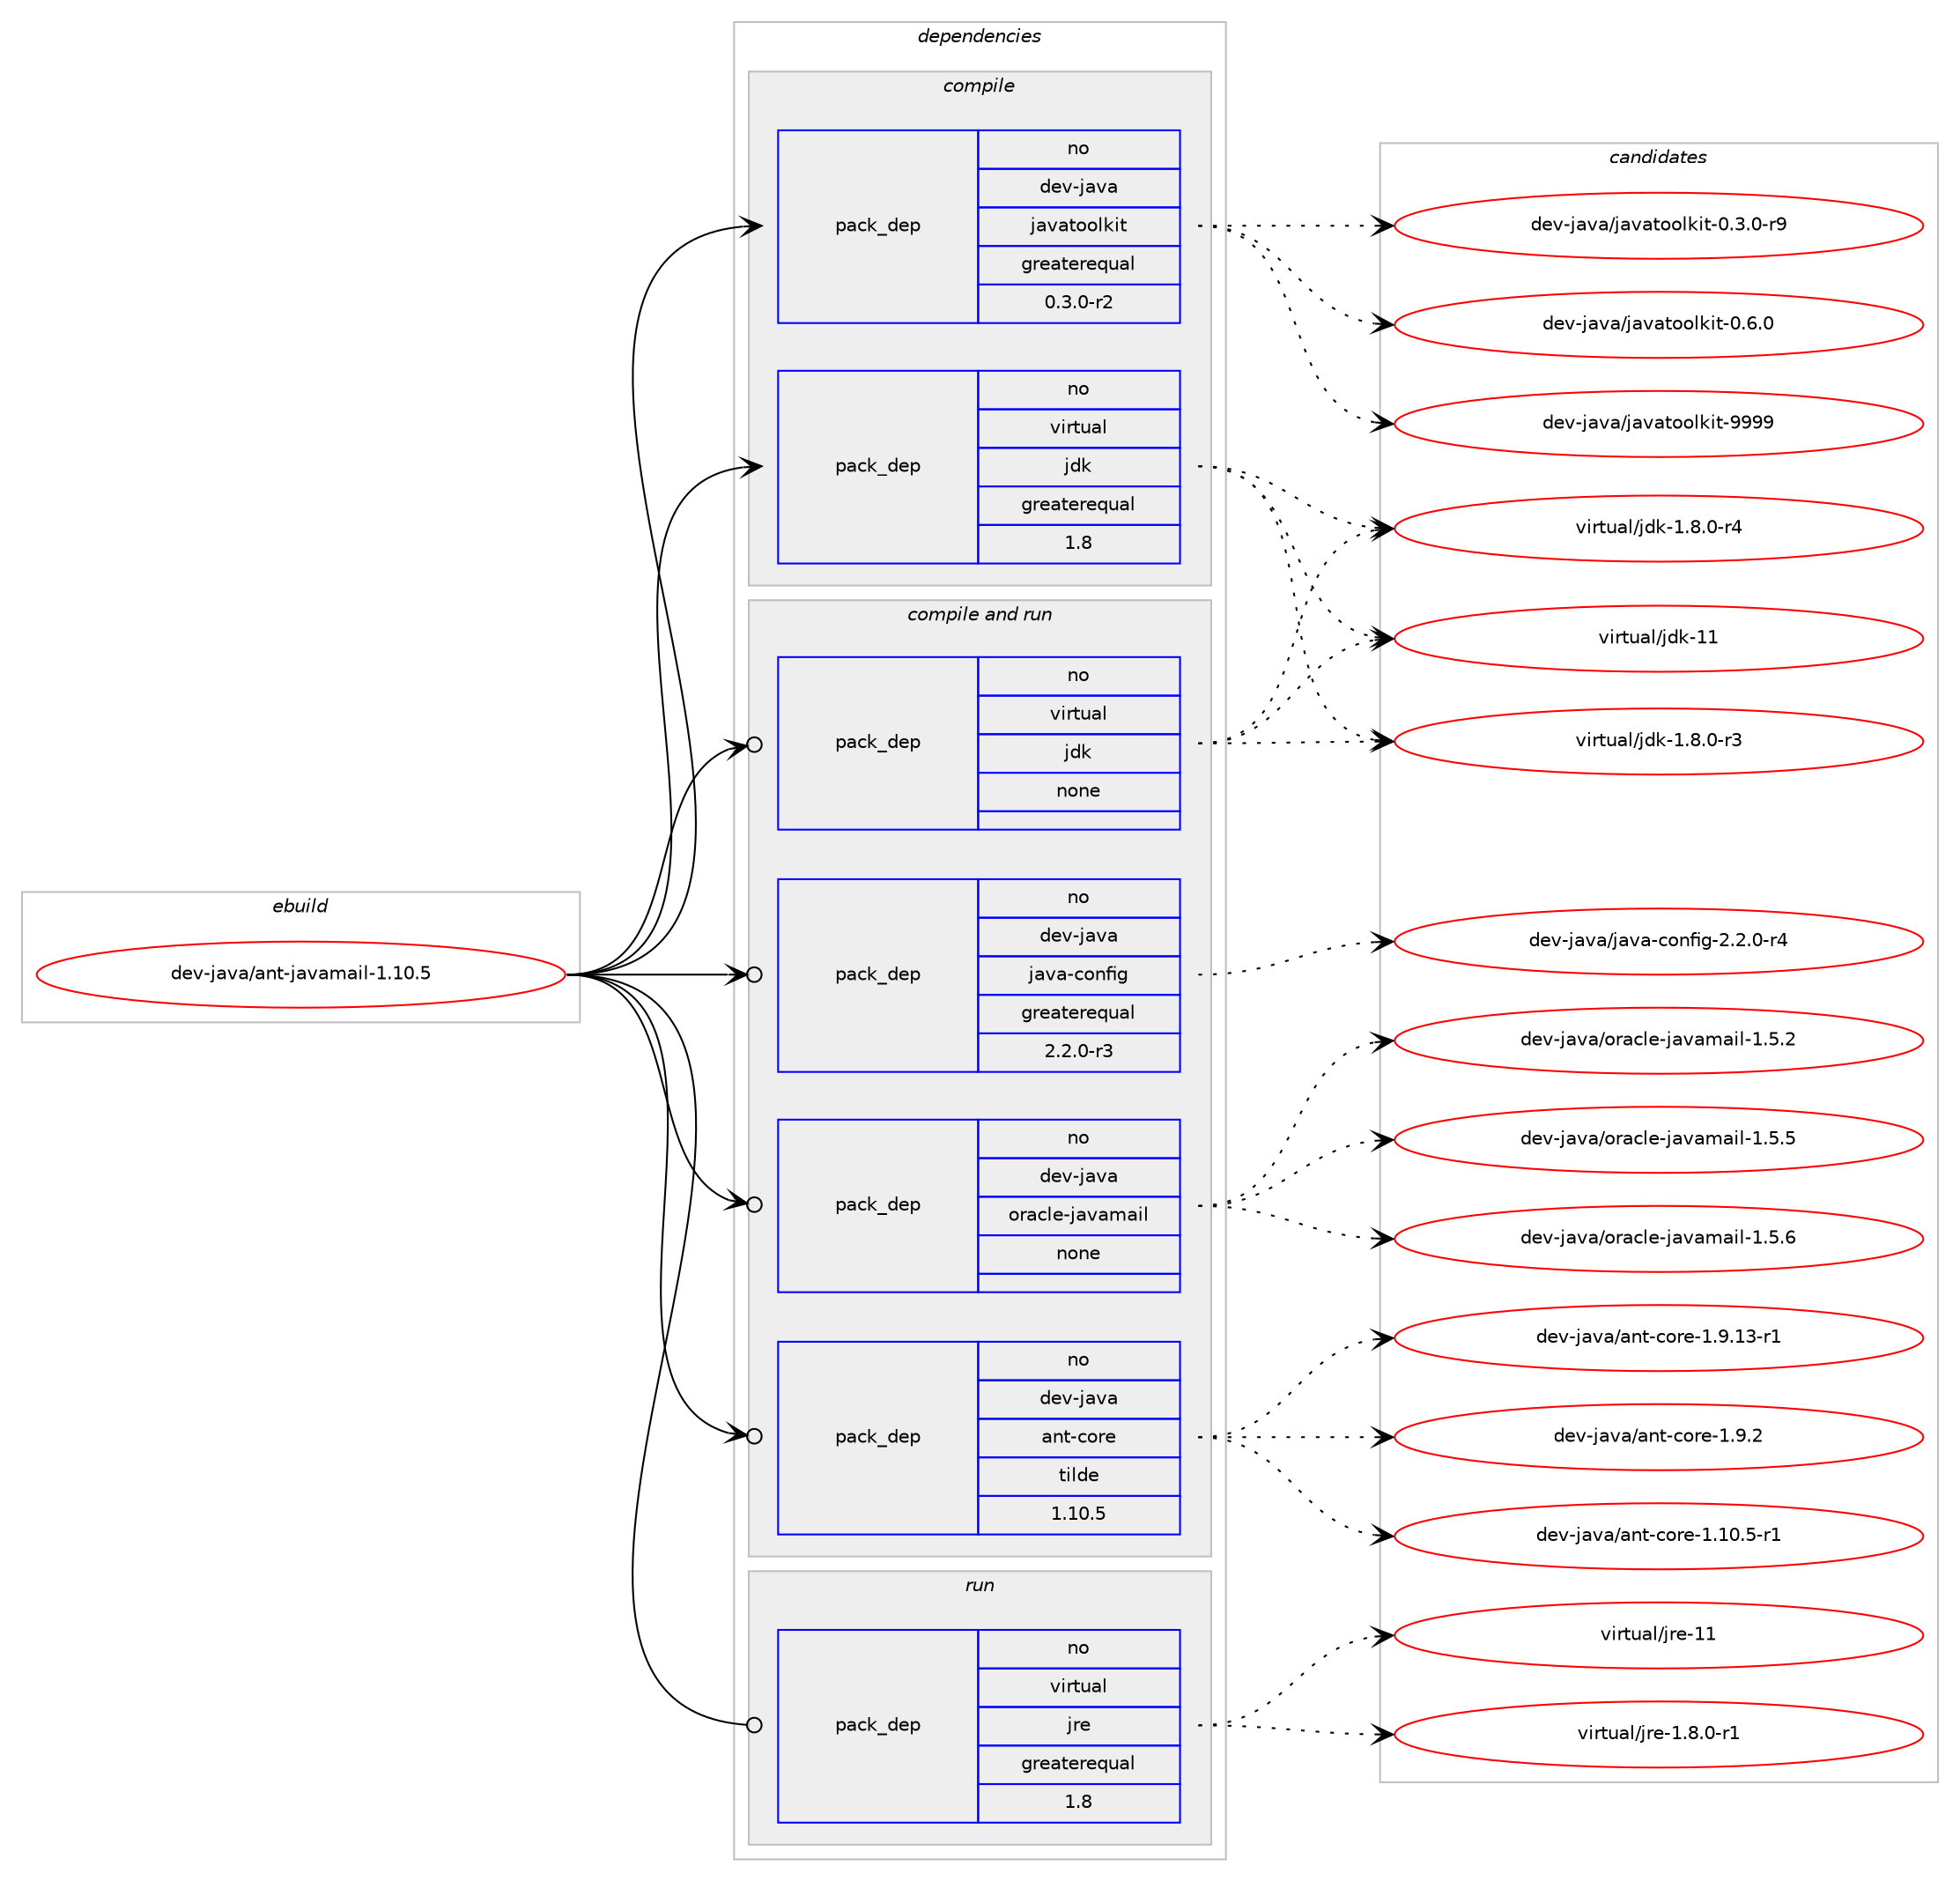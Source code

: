 digraph prolog {

# *************
# Graph options
# *************

newrank=true;
concentrate=true;
compound=true;
graph [rankdir=LR,fontname=Helvetica,fontsize=10,ranksep=1.5];#, ranksep=2.5, nodesep=0.2];
edge  [arrowhead=vee];
node  [fontname=Helvetica,fontsize=10];

# **********
# The ebuild
# **********

subgraph cluster_leftcol {
color=gray;
rank=same;
label=<<i>ebuild</i>>;
id [label="dev-java/ant-javamail-1.10.5", color=red, width=4, href="../dev-java/ant-javamail-1.10.5.svg"];
}

# ****************
# The dependencies
# ****************

subgraph cluster_midcol {
color=gray;
label=<<i>dependencies</i>>;
subgraph cluster_compile {
fillcolor="#eeeeee";
style=filled;
label=<<i>compile</i>>;
subgraph pack966049 {
dependency1350888 [label=<<TABLE BORDER="0" CELLBORDER="1" CELLSPACING="0" CELLPADDING="4" WIDTH="220"><TR><TD ROWSPAN="6" CELLPADDING="30">pack_dep</TD></TR><TR><TD WIDTH="110">no</TD></TR><TR><TD>dev-java</TD></TR><TR><TD>javatoolkit</TD></TR><TR><TD>greaterequal</TD></TR><TR><TD>0.3.0-r2</TD></TR></TABLE>>, shape=none, color=blue];
}
id:e -> dependency1350888:w [weight=20,style="solid",arrowhead="vee"];
subgraph pack966050 {
dependency1350889 [label=<<TABLE BORDER="0" CELLBORDER="1" CELLSPACING="0" CELLPADDING="4" WIDTH="220"><TR><TD ROWSPAN="6" CELLPADDING="30">pack_dep</TD></TR><TR><TD WIDTH="110">no</TD></TR><TR><TD>virtual</TD></TR><TR><TD>jdk</TD></TR><TR><TD>greaterequal</TD></TR><TR><TD>1.8</TD></TR></TABLE>>, shape=none, color=blue];
}
id:e -> dependency1350889:w [weight=20,style="solid",arrowhead="vee"];
}
subgraph cluster_compileandrun {
fillcolor="#eeeeee";
style=filled;
label=<<i>compile and run</i>>;
subgraph pack966051 {
dependency1350890 [label=<<TABLE BORDER="0" CELLBORDER="1" CELLSPACING="0" CELLPADDING="4" WIDTH="220"><TR><TD ROWSPAN="6" CELLPADDING="30">pack_dep</TD></TR><TR><TD WIDTH="110">no</TD></TR><TR><TD>dev-java</TD></TR><TR><TD>ant-core</TD></TR><TR><TD>tilde</TD></TR><TR><TD>1.10.5</TD></TR></TABLE>>, shape=none, color=blue];
}
id:e -> dependency1350890:w [weight=20,style="solid",arrowhead="odotvee"];
subgraph pack966052 {
dependency1350891 [label=<<TABLE BORDER="0" CELLBORDER="1" CELLSPACING="0" CELLPADDING="4" WIDTH="220"><TR><TD ROWSPAN="6" CELLPADDING="30">pack_dep</TD></TR><TR><TD WIDTH="110">no</TD></TR><TR><TD>dev-java</TD></TR><TR><TD>java-config</TD></TR><TR><TD>greaterequal</TD></TR><TR><TD>2.2.0-r3</TD></TR></TABLE>>, shape=none, color=blue];
}
id:e -> dependency1350891:w [weight=20,style="solid",arrowhead="odotvee"];
subgraph pack966053 {
dependency1350892 [label=<<TABLE BORDER="0" CELLBORDER="1" CELLSPACING="0" CELLPADDING="4" WIDTH="220"><TR><TD ROWSPAN="6" CELLPADDING="30">pack_dep</TD></TR><TR><TD WIDTH="110">no</TD></TR><TR><TD>dev-java</TD></TR><TR><TD>oracle-javamail</TD></TR><TR><TD>none</TD></TR><TR><TD></TD></TR></TABLE>>, shape=none, color=blue];
}
id:e -> dependency1350892:w [weight=20,style="solid",arrowhead="odotvee"];
subgraph pack966054 {
dependency1350893 [label=<<TABLE BORDER="0" CELLBORDER="1" CELLSPACING="0" CELLPADDING="4" WIDTH="220"><TR><TD ROWSPAN="6" CELLPADDING="30">pack_dep</TD></TR><TR><TD WIDTH="110">no</TD></TR><TR><TD>virtual</TD></TR><TR><TD>jdk</TD></TR><TR><TD>none</TD></TR><TR><TD></TD></TR></TABLE>>, shape=none, color=blue];
}
id:e -> dependency1350893:w [weight=20,style="solid",arrowhead="odotvee"];
}
subgraph cluster_run {
fillcolor="#eeeeee";
style=filled;
label=<<i>run</i>>;
subgraph pack966055 {
dependency1350894 [label=<<TABLE BORDER="0" CELLBORDER="1" CELLSPACING="0" CELLPADDING="4" WIDTH="220"><TR><TD ROWSPAN="6" CELLPADDING="30">pack_dep</TD></TR><TR><TD WIDTH="110">no</TD></TR><TR><TD>virtual</TD></TR><TR><TD>jre</TD></TR><TR><TD>greaterequal</TD></TR><TR><TD>1.8</TD></TR></TABLE>>, shape=none, color=blue];
}
id:e -> dependency1350894:w [weight=20,style="solid",arrowhead="odot"];
}
}

# **************
# The candidates
# **************

subgraph cluster_choices {
rank=same;
color=gray;
label=<<i>candidates</i>>;

subgraph choice966049 {
color=black;
nodesep=1;
choice1001011184510697118974710697118971161111111081071051164548465146484511457 [label="dev-java/javatoolkit-0.3.0-r9", color=red, width=4,href="../dev-java/javatoolkit-0.3.0-r9.svg"];
choice100101118451069711897471069711897116111111108107105116454846544648 [label="dev-java/javatoolkit-0.6.0", color=red, width=4,href="../dev-java/javatoolkit-0.6.0.svg"];
choice1001011184510697118974710697118971161111111081071051164557575757 [label="dev-java/javatoolkit-9999", color=red, width=4,href="../dev-java/javatoolkit-9999.svg"];
dependency1350888:e -> choice1001011184510697118974710697118971161111111081071051164548465146484511457:w [style=dotted,weight="100"];
dependency1350888:e -> choice100101118451069711897471069711897116111111108107105116454846544648:w [style=dotted,weight="100"];
dependency1350888:e -> choice1001011184510697118974710697118971161111111081071051164557575757:w [style=dotted,weight="100"];
}
subgraph choice966050 {
color=black;
nodesep=1;
choice11810511411611797108471061001074549465646484511451 [label="virtual/jdk-1.8.0-r3", color=red, width=4,href="../virtual/jdk-1.8.0-r3.svg"];
choice11810511411611797108471061001074549465646484511452 [label="virtual/jdk-1.8.0-r4", color=red, width=4,href="../virtual/jdk-1.8.0-r4.svg"];
choice1181051141161179710847106100107454949 [label="virtual/jdk-11", color=red, width=4,href="../virtual/jdk-11.svg"];
dependency1350889:e -> choice11810511411611797108471061001074549465646484511451:w [style=dotted,weight="100"];
dependency1350889:e -> choice11810511411611797108471061001074549465646484511452:w [style=dotted,weight="100"];
dependency1350889:e -> choice1181051141161179710847106100107454949:w [style=dotted,weight="100"];
}
subgraph choice966051 {
color=black;
nodesep=1;
choice10010111845106971189747971101164599111114101454946494846534511449 [label="dev-java/ant-core-1.10.5-r1", color=red, width=4,href="../dev-java/ant-core-1.10.5-r1.svg"];
choice10010111845106971189747971101164599111114101454946574649514511449 [label="dev-java/ant-core-1.9.13-r1", color=red, width=4,href="../dev-java/ant-core-1.9.13-r1.svg"];
choice10010111845106971189747971101164599111114101454946574650 [label="dev-java/ant-core-1.9.2", color=red, width=4,href="../dev-java/ant-core-1.9.2.svg"];
dependency1350890:e -> choice10010111845106971189747971101164599111114101454946494846534511449:w [style=dotted,weight="100"];
dependency1350890:e -> choice10010111845106971189747971101164599111114101454946574649514511449:w [style=dotted,weight="100"];
dependency1350890:e -> choice10010111845106971189747971101164599111114101454946574650:w [style=dotted,weight="100"];
}
subgraph choice966052 {
color=black;
nodesep=1;
choice10010111845106971189747106971189745991111101021051034550465046484511452 [label="dev-java/java-config-2.2.0-r4", color=red, width=4,href="../dev-java/java-config-2.2.0-r4.svg"];
dependency1350891:e -> choice10010111845106971189747106971189745991111101021051034550465046484511452:w [style=dotted,weight="100"];
}
subgraph choice966053 {
color=black;
nodesep=1;
choice10010111845106971189747111114979910810145106971189710997105108454946534650 [label="dev-java/oracle-javamail-1.5.2", color=red, width=4,href="../dev-java/oracle-javamail-1.5.2.svg"];
choice10010111845106971189747111114979910810145106971189710997105108454946534653 [label="dev-java/oracle-javamail-1.5.5", color=red, width=4,href="../dev-java/oracle-javamail-1.5.5.svg"];
choice10010111845106971189747111114979910810145106971189710997105108454946534654 [label="dev-java/oracle-javamail-1.5.6", color=red, width=4,href="../dev-java/oracle-javamail-1.5.6.svg"];
dependency1350892:e -> choice10010111845106971189747111114979910810145106971189710997105108454946534650:w [style=dotted,weight="100"];
dependency1350892:e -> choice10010111845106971189747111114979910810145106971189710997105108454946534653:w [style=dotted,weight="100"];
dependency1350892:e -> choice10010111845106971189747111114979910810145106971189710997105108454946534654:w [style=dotted,weight="100"];
}
subgraph choice966054 {
color=black;
nodesep=1;
choice11810511411611797108471061001074549465646484511451 [label="virtual/jdk-1.8.0-r3", color=red, width=4,href="../virtual/jdk-1.8.0-r3.svg"];
choice11810511411611797108471061001074549465646484511452 [label="virtual/jdk-1.8.0-r4", color=red, width=4,href="../virtual/jdk-1.8.0-r4.svg"];
choice1181051141161179710847106100107454949 [label="virtual/jdk-11", color=red, width=4,href="../virtual/jdk-11.svg"];
dependency1350893:e -> choice11810511411611797108471061001074549465646484511451:w [style=dotted,weight="100"];
dependency1350893:e -> choice11810511411611797108471061001074549465646484511452:w [style=dotted,weight="100"];
dependency1350893:e -> choice1181051141161179710847106100107454949:w [style=dotted,weight="100"];
}
subgraph choice966055 {
color=black;
nodesep=1;
choice11810511411611797108471061141014549465646484511449 [label="virtual/jre-1.8.0-r1", color=red, width=4,href="../virtual/jre-1.8.0-r1.svg"];
choice1181051141161179710847106114101454949 [label="virtual/jre-11", color=red, width=4,href="../virtual/jre-11.svg"];
dependency1350894:e -> choice11810511411611797108471061141014549465646484511449:w [style=dotted,weight="100"];
dependency1350894:e -> choice1181051141161179710847106114101454949:w [style=dotted,weight="100"];
}
}

}
